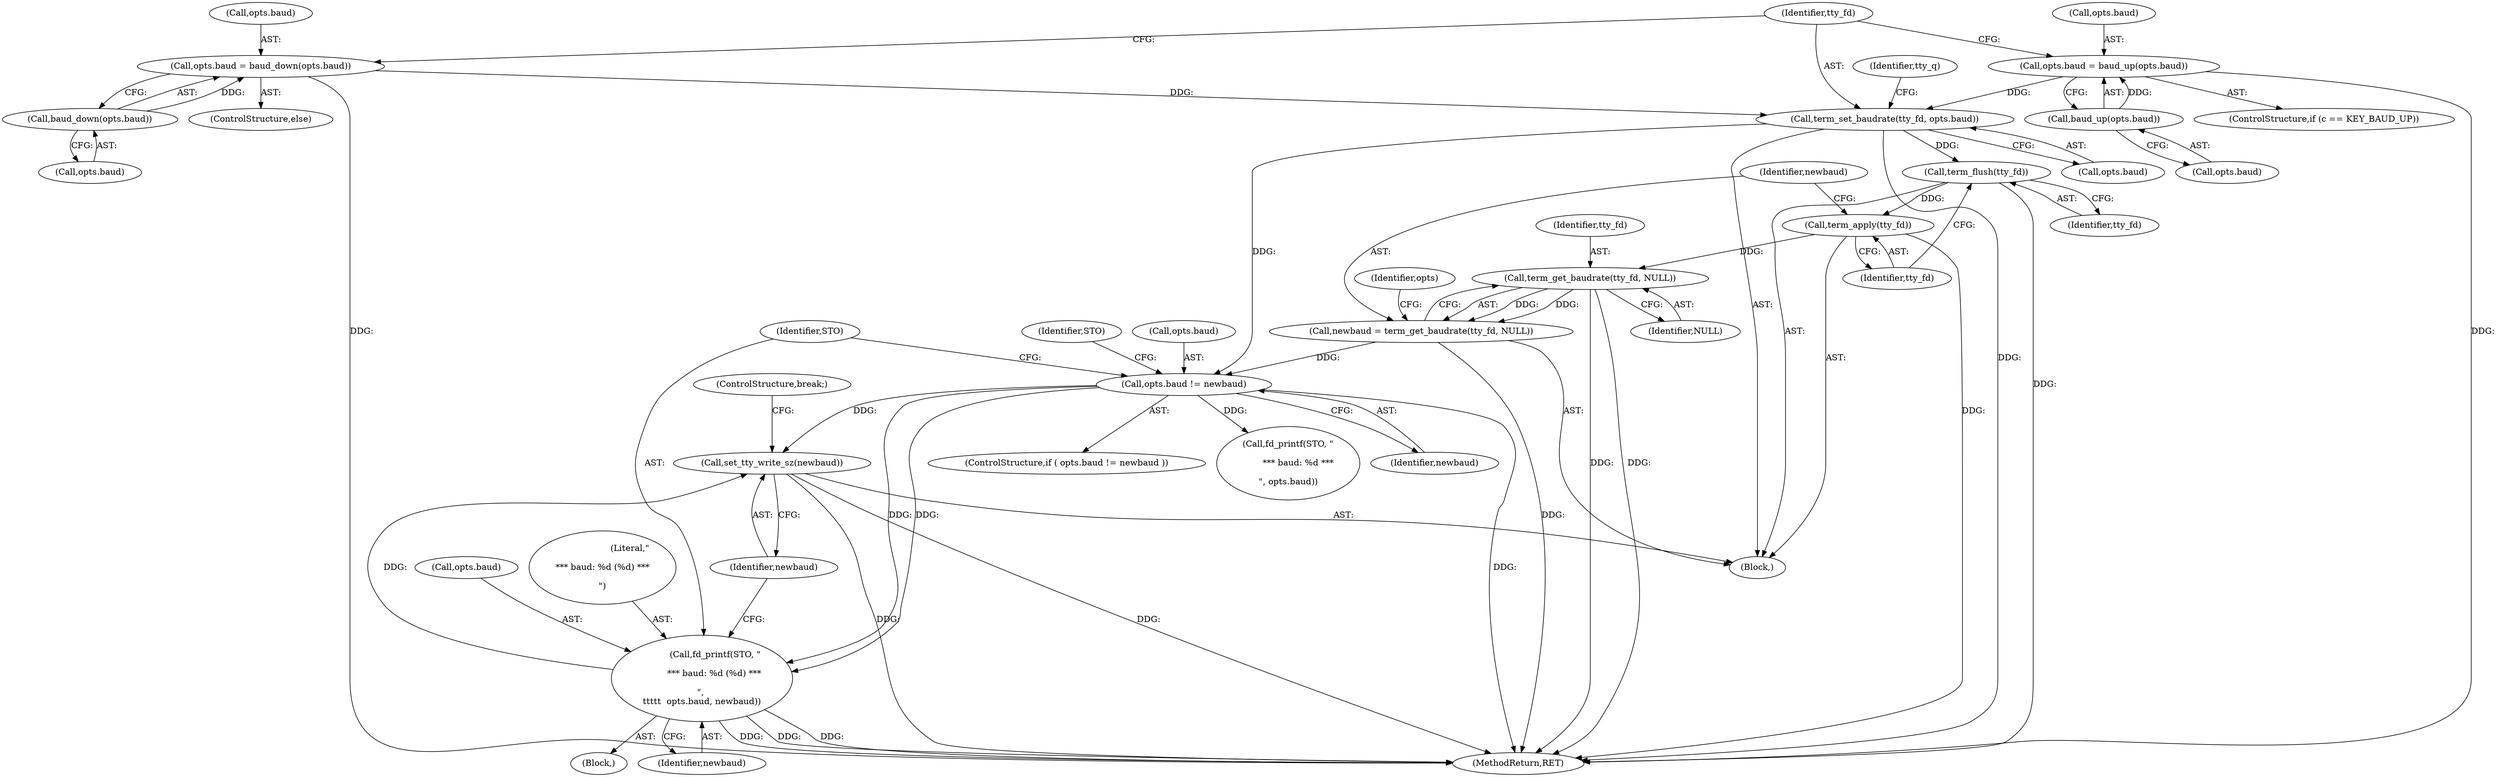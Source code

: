 digraph "0_picocom_1ebc60b20fbe9a02436d5cbbf8951714e749ddb1@API" {
"1000241" [label="(Call,set_tty_write_sz(newbaud))"];
"1000226" [label="(Call,fd_printf(STO, \"\r\n*** baud: %d (%d) ***\r\n\", \n\t\t\t\t\t  opts.baud, newbaud))"];
"1000220" [label="(Call,opts.baud != newbaud)"];
"1000200" [label="(Call,term_set_baudrate(tty_fd, opts.baud))"];
"1000183" [label="(Call,opts.baud = baud_up(opts.baud))"];
"1000187" [label="(Call,baud_up(opts.baud))"];
"1000192" [label="(Call,opts.baud = baud_down(opts.baud))"];
"1000196" [label="(Call,baud_down(opts.baud))"];
"1000214" [label="(Call,newbaud = term_get_baudrate(tty_fd, NULL))"];
"1000216" [label="(Call,term_get_baudrate(tty_fd, NULL))"];
"1000212" [label="(Call,term_apply(tty_fd))"];
"1000210" [label="(Call,term_flush(tty_fd))"];
"1000222" [label="(Identifier,opts)"];
"1000188" [label="(Call,opts.baud)"];
"1000241" [label="(Call,set_tty_write_sz(newbaud))"];
"1000116" [label="(Block,)"];
"1000192" [label="(Call,opts.baud = baud_down(opts.baud))"];
"1000187" [label="(Call,baud_up(opts.baud))"];
"1000212" [label="(Call,term_apply(tty_fd))"];
"1000183" [label="(Call,opts.baud = baud_up(opts.baud))"];
"1000193" [label="(Call,opts.baud)"];
"1000219" [label="(ControlStructure,if ( opts.baud != newbaud ))"];
"1000200" [label="(Call,term_set_baudrate(tty_fd, opts.baud))"];
"1000184" [label="(Call,opts.baud)"];
"1000218" [label="(Identifier,NULL)"];
"1000235" [label="(Call,fd_printf(STO, \"\r\n*** baud: %d ***\r\n\", opts.baud))"];
"1000207" [label="(Identifier,tty_q)"];
"1000221" [label="(Call,opts.baud)"];
"1000214" [label="(Call,newbaud = term_get_baudrate(tty_fd, NULL))"];
"1000480" [label="(MethodReturn,RET)"];
"1000226" [label="(Call,fd_printf(STO, \"\r\n*** baud: %d (%d) ***\r\n\", \n\t\t\t\t\t  opts.baud, newbaud))"];
"1000229" [label="(Call,opts.baud)"];
"1000228" [label="(Literal,\"\r\n*** baud: %d (%d) ***\r\n\")"];
"1000196" [label="(Call,baud_down(opts.baud))"];
"1000202" [label="(Call,opts.baud)"];
"1000225" [label="(Block,)"];
"1000217" [label="(Identifier,tty_fd)"];
"1000227" [label="(Identifier,STO)"];
"1000210" [label="(Call,term_flush(tty_fd))"];
"1000236" [label="(Identifier,STO)"];
"1000215" [label="(Identifier,newbaud)"];
"1000211" [label="(Identifier,tty_fd)"];
"1000243" [label="(ControlStructure,break;)"];
"1000232" [label="(Identifier,newbaud)"];
"1000201" [label="(Identifier,tty_fd)"];
"1000224" [label="(Identifier,newbaud)"];
"1000191" [label="(ControlStructure,else)"];
"1000179" [label="(ControlStructure,if (c == KEY_BAUD_UP))"];
"1000220" [label="(Call,opts.baud != newbaud)"];
"1000216" [label="(Call,term_get_baudrate(tty_fd, NULL))"];
"1000242" [label="(Identifier,newbaud)"];
"1000197" [label="(Call,opts.baud)"];
"1000213" [label="(Identifier,tty_fd)"];
"1000241" -> "1000116"  [label="AST: "];
"1000241" -> "1000242"  [label="CFG: "];
"1000242" -> "1000241"  [label="AST: "];
"1000243" -> "1000241"  [label="CFG: "];
"1000241" -> "1000480"  [label="DDG: "];
"1000241" -> "1000480"  [label="DDG: "];
"1000226" -> "1000241"  [label="DDG: "];
"1000220" -> "1000241"  [label="DDG: "];
"1000226" -> "1000225"  [label="AST: "];
"1000226" -> "1000232"  [label="CFG: "];
"1000227" -> "1000226"  [label="AST: "];
"1000228" -> "1000226"  [label="AST: "];
"1000229" -> "1000226"  [label="AST: "];
"1000232" -> "1000226"  [label="AST: "];
"1000242" -> "1000226"  [label="CFG: "];
"1000226" -> "1000480"  [label="DDG: "];
"1000226" -> "1000480"  [label="DDG: "];
"1000226" -> "1000480"  [label="DDG: "];
"1000220" -> "1000226"  [label="DDG: "];
"1000220" -> "1000226"  [label="DDG: "];
"1000220" -> "1000219"  [label="AST: "];
"1000220" -> "1000224"  [label="CFG: "];
"1000221" -> "1000220"  [label="AST: "];
"1000224" -> "1000220"  [label="AST: "];
"1000227" -> "1000220"  [label="CFG: "];
"1000236" -> "1000220"  [label="CFG: "];
"1000220" -> "1000480"  [label="DDG: "];
"1000200" -> "1000220"  [label="DDG: "];
"1000214" -> "1000220"  [label="DDG: "];
"1000220" -> "1000235"  [label="DDG: "];
"1000200" -> "1000116"  [label="AST: "];
"1000200" -> "1000202"  [label="CFG: "];
"1000201" -> "1000200"  [label="AST: "];
"1000202" -> "1000200"  [label="AST: "];
"1000207" -> "1000200"  [label="CFG: "];
"1000200" -> "1000480"  [label="DDG: "];
"1000183" -> "1000200"  [label="DDG: "];
"1000192" -> "1000200"  [label="DDG: "];
"1000200" -> "1000210"  [label="DDG: "];
"1000183" -> "1000179"  [label="AST: "];
"1000183" -> "1000187"  [label="CFG: "];
"1000184" -> "1000183"  [label="AST: "];
"1000187" -> "1000183"  [label="AST: "];
"1000201" -> "1000183"  [label="CFG: "];
"1000183" -> "1000480"  [label="DDG: "];
"1000187" -> "1000183"  [label="DDG: "];
"1000187" -> "1000188"  [label="CFG: "];
"1000188" -> "1000187"  [label="AST: "];
"1000192" -> "1000191"  [label="AST: "];
"1000192" -> "1000196"  [label="CFG: "];
"1000193" -> "1000192"  [label="AST: "];
"1000196" -> "1000192"  [label="AST: "];
"1000201" -> "1000192"  [label="CFG: "];
"1000192" -> "1000480"  [label="DDG: "];
"1000196" -> "1000192"  [label="DDG: "];
"1000196" -> "1000197"  [label="CFG: "];
"1000197" -> "1000196"  [label="AST: "];
"1000214" -> "1000116"  [label="AST: "];
"1000214" -> "1000216"  [label="CFG: "];
"1000215" -> "1000214"  [label="AST: "];
"1000216" -> "1000214"  [label="AST: "];
"1000222" -> "1000214"  [label="CFG: "];
"1000214" -> "1000480"  [label="DDG: "];
"1000216" -> "1000214"  [label="DDG: "];
"1000216" -> "1000214"  [label="DDG: "];
"1000216" -> "1000218"  [label="CFG: "];
"1000217" -> "1000216"  [label="AST: "];
"1000218" -> "1000216"  [label="AST: "];
"1000216" -> "1000480"  [label="DDG: "];
"1000216" -> "1000480"  [label="DDG: "];
"1000212" -> "1000216"  [label="DDG: "];
"1000212" -> "1000116"  [label="AST: "];
"1000212" -> "1000213"  [label="CFG: "];
"1000213" -> "1000212"  [label="AST: "];
"1000215" -> "1000212"  [label="CFG: "];
"1000212" -> "1000480"  [label="DDG: "];
"1000210" -> "1000212"  [label="DDG: "];
"1000210" -> "1000116"  [label="AST: "];
"1000210" -> "1000211"  [label="CFG: "];
"1000211" -> "1000210"  [label="AST: "];
"1000213" -> "1000210"  [label="CFG: "];
"1000210" -> "1000480"  [label="DDG: "];
}
